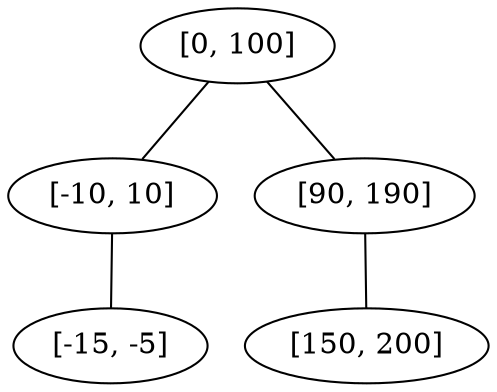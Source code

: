 graph G {
  a [label="[0, 100]"]
  b [label="[-10, 10]"]
  c [label="[-15, -5]"]
  d [label="[90, 190]"]
  e [label="[150, 200]"]

  a -- b
  a -- d

  b -- c

  d -- e
}
